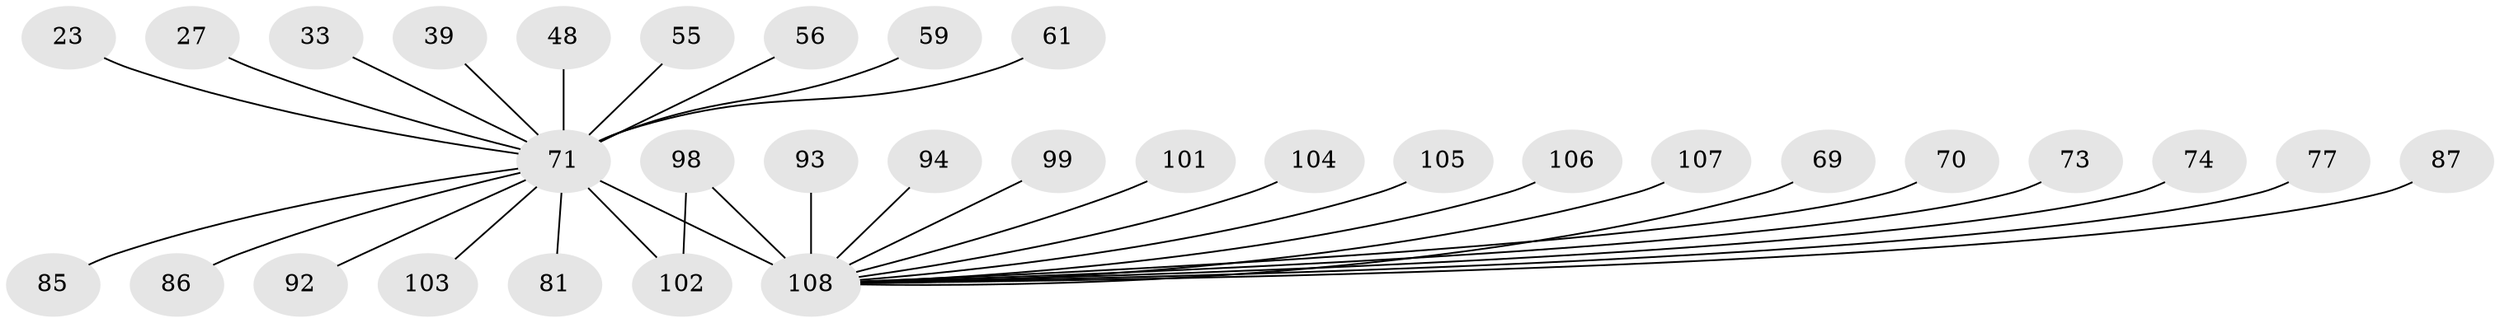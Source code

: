 // original degree distribution, {17: 0.009259259259259259, 3: 0.08333333333333333, 9: 0.009259259259259259, 12: 0.009259259259259259, 18: 0.009259259259259259, 1: 0.5370370370370371, 10: 0.009259259259259259, 8: 0.018518518518518517, 4: 0.037037037037037035, 5: 0.018518518518518517, 11: 0.009259259259259259, 2: 0.23148148148148148, 6: 0.018518518518518517}
// Generated by graph-tools (version 1.1) at 2025/51/03/04/25 21:51:57]
// undirected, 32 vertices, 32 edges
graph export_dot {
graph [start="1"]
  node [color=gray90,style=filled];
  23;
  27;
  33;
  39;
  48;
  55 [super="+42"];
  56 [super="+10+38"];
  59;
  61;
  69;
  70 [super="+40"];
  71 [super="+6+9+12+20+24"];
  73;
  74;
  77;
  81;
  85;
  86;
  87;
  92;
  93 [super="+75+34+82"];
  94;
  98 [super="+89"];
  99;
  101;
  102 [super="+96"];
  103;
  104;
  105 [super="+52"];
  106;
  107;
  108 [super="+66+88+100+47+50+57"];
  23 -- 71 [weight=2];
  27 -- 71;
  33 -- 71;
  39 -- 71;
  48 -- 71;
  55 -- 71;
  56 -- 71 [weight=2];
  59 -- 71;
  61 -- 71;
  69 -- 108;
  70 -- 108;
  71 -- 81;
  71 -- 85;
  71 -- 86;
  71 -- 92;
  71 -- 102 [weight=3];
  71 -- 103;
  71 -- 108 [weight=14];
  73 -- 108;
  74 -- 108;
  77 -- 108;
  87 -- 108;
  93 -- 108 [weight=4];
  94 -- 108;
  98 -- 108 [weight=3];
  98 -- 102;
  99 -- 108;
  101 -- 108;
  104 -- 108;
  105 -- 108;
  106 -- 108;
  107 -- 108;
}
